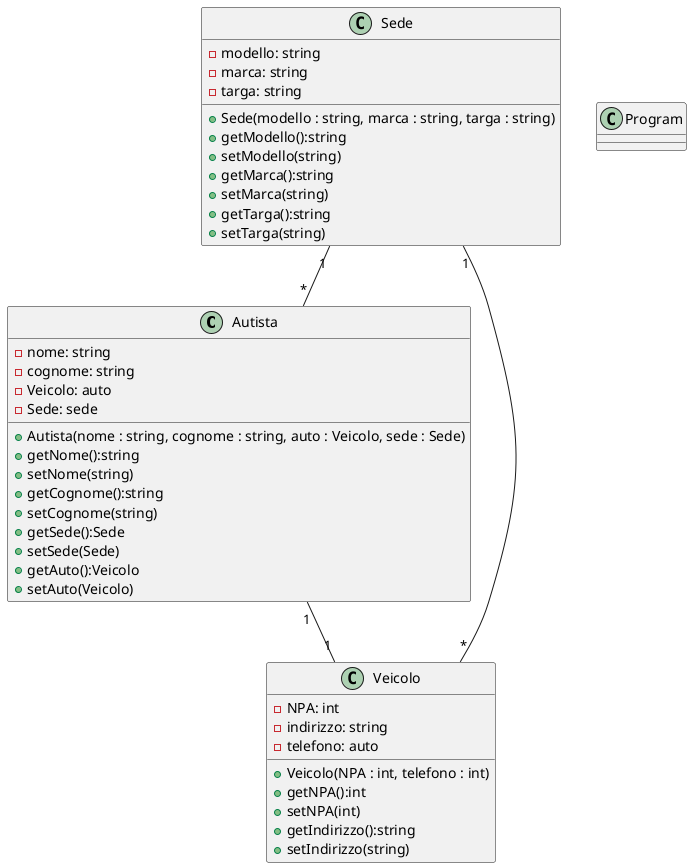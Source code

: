@startuml
class Autista {
 -nome: string
 -cognome: string
 -Veicolo: auto
 -Sede: sede
 +Autista(nome : string, cognome : string, auto : Veicolo, sede : Sede)
 +getNome():string
 +setNome(string)
 +getCognome():string
 +setCognome(string)
 +getSede():Sede
 +setSede(Sede)
 +getAuto():Veicolo
 +setAuto(Veicolo)
}
class Sede {
 -modello: string
 -marca: string
 -targa: string
 +Sede(modello : string, marca : string, targa : string)
 +getModello():string
 +setModello(string)
 +getMarca():string
 +setMarca(string)
 +getTarga():string
 +setTarga(string)
}
class Veicolo {
 -NPA: int
 -indirizzo: string
 -telefono: auto
 +Veicolo(NPA : int, telefono : int)
 +getNPA():int
 +setNPA(int)
 +getIndirizzo():string
 +setIndirizzo(string)
}

class Program {
}
Autista "1"--"1" Veicolo
Sede "1"--"*" Autista
Sede "1"--"*" Veicolo





@enduml